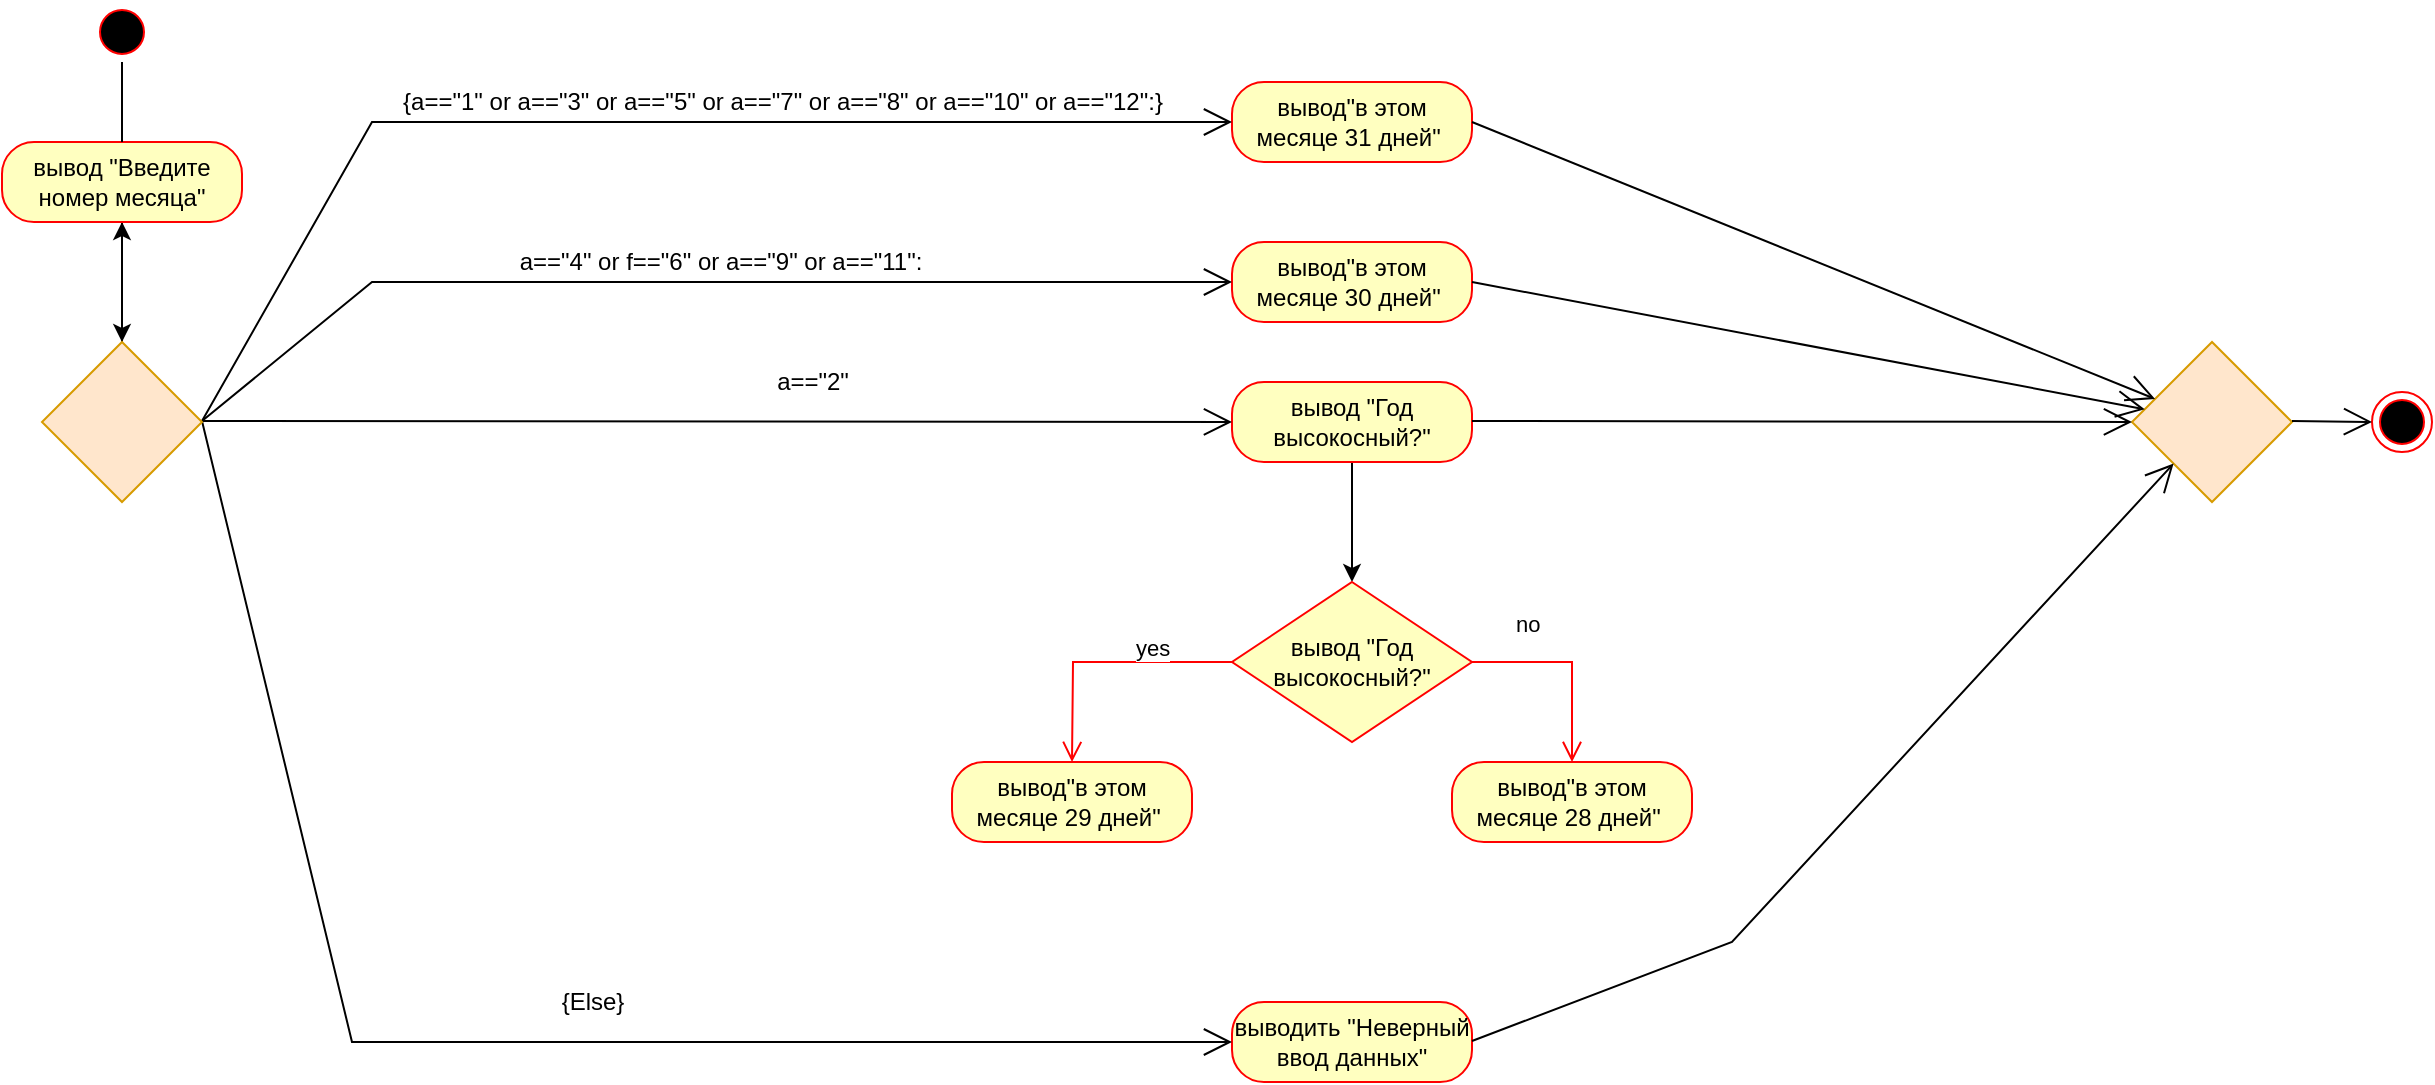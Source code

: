 <mxfile version="17.2.4" type="github">
  <diagram id="5hLnHkk5vMWvdQtuoabF" name="Page-1">
    <mxGraphModel dx="848" dy="1611" grid="1" gridSize="10" guides="1" tooltips="1" connect="1" arrows="1" fold="1" page="1" pageScale="1" pageWidth="827" pageHeight="1169" math="0" shadow="0">
      <root>
        <mxCell id="0" />
        <mxCell id="1" parent="0" />
        <mxCell id="d_RVJid0owqQk2fxjYEc-4" value="" style="edgeStyle=orthogonalEdgeStyle;rounded=0;orthogonalLoop=1;jettySize=auto;html=1;startArrow=none;" edge="1" parent="1" source="d_RVJid0owqQk2fxjYEc-45" target="d_RVJid0owqQk2fxjYEc-3">
          <mxGeometry relative="1" as="geometry" />
        </mxCell>
        <mxCell id="d_RVJid0owqQk2fxjYEc-1" value="" style="ellipse;html=1;shape=startState;fillColor=#000000;strokeColor=#ff0000;" vertex="1" parent="1">
          <mxGeometry x="100" y="-20" width="30" height="30" as="geometry" />
        </mxCell>
        <mxCell id="d_RVJid0owqQk2fxjYEc-46" value="" style="edgeStyle=orthogonalEdgeStyle;rounded=0;orthogonalLoop=1;jettySize=auto;html=1;startArrow=none;" edge="1" parent="1" source="d_RVJid0owqQk2fxjYEc-3" target="d_RVJid0owqQk2fxjYEc-45">
          <mxGeometry relative="1" as="geometry">
            <mxPoint x="115" y="220" as="sourcePoint" />
          </mxGeometry>
        </mxCell>
        <mxCell id="d_RVJid0owqQk2fxjYEc-8" value="вывод&quot;в этом месяце 31 дней&quot;&amp;nbsp;" style="rounded=1;whiteSpace=wrap;html=1;arcSize=40;fontColor=#000000;fillColor=#ffffc0;strokeColor=#ff0000;" vertex="1" parent="1">
          <mxGeometry x="670" y="20" width="120" height="40" as="geometry" />
        </mxCell>
        <mxCell id="d_RVJid0owqQk2fxjYEc-12" value="вывод&quot;в этом месяце 30 дней&quot;&amp;nbsp;" style="rounded=1;whiteSpace=wrap;html=1;arcSize=40;fontColor=#000000;fillColor=#ffffc0;strokeColor=#ff0000;" vertex="1" parent="1">
          <mxGeometry x="670" y="100" width="120" height="40" as="geometry" />
        </mxCell>
        <mxCell id="d_RVJid0owqQk2fxjYEc-25" value="" style="edgeStyle=orthogonalEdgeStyle;rounded=0;orthogonalLoop=1;jettySize=auto;html=1;" edge="1" parent="1" source="d_RVJid0owqQk2fxjYEc-13" target="d_RVJid0owqQk2fxjYEc-26">
          <mxGeometry relative="1" as="geometry">
            <mxPoint x="690" y="270" as="targetPoint" />
          </mxGeometry>
        </mxCell>
        <mxCell id="d_RVJid0owqQk2fxjYEc-13" value="вывод &quot;Год высокосный?&quot;" style="rounded=1;whiteSpace=wrap;html=1;arcSize=40;fontColor=#000000;fillColor=#ffffc0;strokeColor=#ff0000;" vertex="1" parent="1">
          <mxGeometry x="670" y="170" width="120" height="40" as="geometry" />
        </mxCell>
        <mxCell id="d_RVJid0owqQk2fxjYEc-14" value="выводить &quot;Неверный ввод данных&quot;" style="rounded=1;whiteSpace=wrap;html=1;arcSize=40;fontColor=#000000;fillColor=#ffffc0;strokeColor=#ff0000;" vertex="1" parent="1">
          <mxGeometry x="670" y="480" width="120" height="40" as="geometry" />
        </mxCell>
        <mxCell id="d_RVJid0owqQk2fxjYEc-15" value="вывод&quot;в этом месяце 28 дней&quot;&amp;nbsp;" style="rounded=1;whiteSpace=wrap;html=1;arcSize=40;fontColor=#000000;fillColor=#ffffc0;strokeColor=#ff0000;" vertex="1" parent="1">
          <mxGeometry x="780" y="360" width="120" height="40" as="geometry" />
        </mxCell>
        <mxCell id="d_RVJid0owqQk2fxjYEc-16" value="" style="endArrow=open;endFill=1;endSize=12;html=1;rounded=0;entryX=0;entryY=0.5;entryDx=0;entryDy=0;" edge="1" parent="1" target="d_RVJid0owqQk2fxjYEc-8">
          <mxGeometry width="160" relative="1" as="geometry">
            <mxPoint x="155" y="189.5" as="sourcePoint" />
            <mxPoint x="315" y="189.5" as="targetPoint" />
            <Array as="points">
              <mxPoint x="240" y="40" />
            </Array>
          </mxGeometry>
        </mxCell>
        <mxCell id="d_RVJid0owqQk2fxjYEc-17" value="" style="endArrow=open;endFill=1;endSize=12;html=1;rounded=0;entryX=0;entryY=0.5;entryDx=0;entryDy=0;" edge="1" parent="1" target="d_RVJid0owqQk2fxjYEc-12">
          <mxGeometry width="160" relative="1" as="geometry">
            <mxPoint x="155" y="189.5" as="sourcePoint" />
            <mxPoint x="315" y="189.5" as="targetPoint" />
            <Array as="points">
              <mxPoint x="240" y="120" />
            </Array>
          </mxGeometry>
        </mxCell>
        <mxCell id="d_RVJid0owqQk2fxjYEc-18" value="" style="endArrow=open;endFill=1;endSize=12;html=1;rounded=0;entryX=0;entryY=0.5;entryDx=0;entryDy=0;" edge="1" parent="1" target="d_RVJid0owqQk2fxjYEc-13">
          <mxGeometry width="160" relative="1" as="geometry">
            <mxPoint x="155" y="189.5" as="sourcePoint" />
            <mxPoint x="315" y="189.5" as="targetPoint" />
          </mxGeometry>
        </mxCell>
        <mxCell id="d_RVJid0owqQk2fxjYEc-19" value="" style="endArrow=open;endFill=1;endSize=12;html=1;rounded=0;entryX=0;entryY=0.5;entryDx=0;entryDy=0;" edge="1" parent="1" target="d_RVJid0owqQk2fxjYEc-14">
          <mxGeometry width="160" relative="1" as="geometry">
            <mxPoint x="155" y="189.5" as="sourcePoint" />
            <mxPoint x="315" y="189.5" as="targetPoint" />
            <Array as="points">
              <mxPoint x="230" y="500" />
            </Array>
          </mxGeometry>
        </mxCell>
        <mxCell id="d_RVJid0owqQk2fxjYEc-21" value="{a==&quot;1&quot; or a==&quot;3&quot; or a==&quot;5&quot; or a==&quot;7&quot; or a==&quot;8&quot; or a==&quot;10&quot; or a==&quot;12&quot;:}" style="text;html=1;align=center;verticalAlign=middle;resizable=0;points=[];autosize=1;strokeColor=none;fillColor=none;" vertex="1" parent="1">
          <mxGeometry x="245" y="20" width="400" height="20" as="geometry" />
        </mxCell>
        <mxCell id="d_RVJid0owqQk2fxjYEc-22" value="а==&quot;4&quot; or f==&quot;6&quot; or a==&quot;9&quot; or a==&quot;11&quot;:" style="text;html=1;align=center;verticalAlign=middle;resizable=0;points=[];autosize=1;strokeColor=none;fillColor=none;" vertex="1" parent="1">
          <mxGeometry x="304" y="100" width="220" height="20" as="geometry" />
        </mxCell>
        <mxCell id="d_RVJid0owqQk2fxjYEc-23" value="a==&quot;2&quot;" style="text;html=1;align=center;verticalAlign=middle;resizable=0;points=[];autosize=1;strokeColor=none;fillColor=none;" vertex="1" parent="1">
          <mxGeometry x="435" y="160" width="50" height="20" as="geometry" />
        </mxCell>
        <mxCell id="d_RVJid0owqQk2fxjYEc-26" value="вывод &quot;Год высокосный?&quot;" style="rhombus;whiteSpace=wrap;html=1;fillColor=#ffffc0;strokeColor=#ff0000;" vertex="1" parent="1">
          <mxGeometry x="670" y="270" width="120" height="80" as="geometry" />
        </mxCell>
        <mxCell id="d_RVJid0owqQk2fxjYEc-27" value="no" style="edgeStyle=orthogonalEdgeStyle;html=1;align=left;verticalAlign=bottom;endArrow=open;endSize=8;strokeColor=#ff0000;rounded=0;exitX=1;exitY=0.5;exitDx=0;exitDy=0;" edge="1" source="d_RVJid0owqQk2fxjYEc-26" parent="1">
          <mxGeometry x="-0.6" y="10" relative="1" as="geometry">
            <mxPoint x="840" y="360" as="targetPoint" />
            <mxPoint x="730" y="289" as="sourcePoint" />
            <Array as="points">
              <mxPoint x="840" y="310" />
              <mxPoint x="840" y="360" />
            </Array>
            <mxPoint as="offset" />
          </mxGeometry>
        </mxCell>
        <mxCell id="d_RVJid0owqQk2fxjYEc-28" value="yes" style="edgeStyle=orthogonalEdgeStyle;html=1;align=left;verticalAlign=top;endArrow=open;endSize=8;strokeColor=#ff0000;rounded=0;" edge="1" source="d_RVJid0owqQk2fxjYEc-26" parent="1">
          <mxGeometry x="-0.231" y="-20" relative="1" as="geometry">
            <mxPoint x="590" y="360" as="targetPoint" />
            <mxPoint as="offset" />
          </mxGeometry>
        </mxCell>
        <mxCell id="d_RVJid0owqQk2fxjYEc-35" value="вывод&quot;в этом месяце 29 дней&quot;&amp;nbsp;" style="rounded=1;whiteSpace=wrap;html=1;arcSize=40;fontColor=#000000;fillColor=#ffffc0;strokeColor=#ff0000;" vertex="1" parent="1">
          <mxGeometry x="530" y="360" width="120" height="40" as="geometry" />
        </mxCell>
        <mxCell id="d_RVJid0owqQk2fxjYEc-36" value="{Else}" style="text;html=1;align=center;verticalAlign=middle;resizable=0;points=[];autosize=1;strokeColor=none;fillColor=none;" vertex="1" parent="1">
          <mxGeometry x="325" y="470" width="50" height="20" as="geometry" />
        </mxCell>
        <mxCell id="d_RVJid0owqQk2fxjYEc-38" value="" style="rhombus;whiteSpace=wrap;html=1;fillColor=#ffe6cc;strokeColor=#d79b00;direction=south;" vertex="1" parent="1">
          <mxGeometry x="1120" y="150" width="80" height="80" as="geometry" />
        </mxCell>
        <mxCell id="d_RVJid0owqQk2fxjYEc-39" value="" style="endArrow=open;endFill=1;endSize=12;html=1;rounded=0;" edge="1" parent="1" target="d_RVJid0owqQk2fxjYEc-38">
          <mxGeometry width="160" relative="1" as="geometry">
            <mxPoint x="790" y="499.5" as="sourcePoint" />
            <mxPoint x="950" y="499.5" as="targetPoint" />
            <Array as="points">
              <mxPoint x="920" y="450" />
            </Array>
          </mxGeometry>
        </mxCell>
        <mxCell id="d_RVJid0owqQk2fxjYEc-40" value="" style="endArrow=open;endFill=1;endSize=12;html=1;rounded=0;entryX=0.5;entryY=1;entryDx=0;entryDy=0;" edge="1" parent="1" target="d_RVJid0owqQk2fxjYEc-38">
          <mxGeometry width="160" relative="1" as="geometry">
            <mxPoint x="790" y="189.5" as="sourcePoint" />
            <mxPoint x="950" y="189.5" as="targetPoint" />
          </mxGeometry>
        </mxCell>
        <mxCell id="d_RVJid0owqQk2fxjYEc-41" value="" style="endArrow=open;endFill=1;endSize=12;html=1;rounded=0;" edge="1" parent="1" target="d_RVJid0owqQk2fxjYEc-38">
          <mxGeometry width="160" relative="1" as="geometry">
            <mxPoint x="790" y="120" as="sourcePoint" />
            <mxPoint x="950" y="120" as="targetPoint" />
          </mxGeometry>
        </mxCell>
        <mxCell id="d_RVJid0owqQk2fxjYEc-42" value="" style="endArrow=open;endFill=1;endSize=12;html=1;rounded=0;" edge="1" parent="1" target="d_RVJid0owqQk2fxjYEc-38">
          <mxGeometry width="160" relative="1" as="geometry">
            <mxPoint x="790" y="40" as="sourcePoint" />
            <mxPoint x="950" y="40" as="targetPoint" />
          </mxGeometry>
        </mxCell>
        <mxCell id="d_RVJid0owqQk2fxjYEc-43" value="" style="ellipse;html=1;shape=endState;fillColor=#000000;strokeColor=#ff0000;" vertex="1" parent="1">
          <mxGeometry x="1240" y="175" width="30" height="30" as="geometry" />
        </mxCell>
        <mxCell id="d_RVJid0owqQk2fxjYEc-44" value="" style="endArrow=open;endFill=1;endSize=12;html=1;rounded=0;" edge="1" parent="1">
          <mxGeometry width="160" relative="1" as="geometry">
            <mxPoint x="1200" y="189.5" as="sourcePoint" />
            <mxPoint x="1240" y="190" as="targetPoint" />
          </mxGeometry>
        </mxCell>
        <mxCell id="d_RVJid0owqQk2fxjYEc-45" value="вывод &quot;Введите номер месяца&quot;" style="rounded=1;whiteSpace=wrap;html=1;arcSize=40;fontColor=#000000;fillColor=#ffffc0;strokeColor=#ff0000;" vertex="1" parent="1">
          <mxGeometry x="55" y="50" width="120" height="40" as="geometry" />
        </mxCell>
        <mxCell id="d_RVJid0owqQk2fxjYEc-47" value="" style="edgeStyle=orthogonalEdgeStyle;rounded=0;orthogonalLoop=1;jettySize=auto;html=1;endArrow=none;" edge="1" parent="1" source="d_RVJid0owqQk2fxjYEc-1" target="d_RVJid0owqQk2fxjYEc-45">
          <mxGeometry relative="1" as="geometry">
            <mxPoint x="115" y="70" as="sourcePoint" />
            <mxPoint x="115" y="340" as="targetPoint" />
          </mxGeometry>
        </mxCell>
        <mxCell id="d_RVJid0owqQk2fxjYEc-3" value="" style="rhombus;whiteSpace=wrap;html=1;fillColor=#ffe6cc;strokeColor=#d79b00;direction=south;" vertex="1" parent="1">
          <mxGeometry x="75" y="150" width="80" height="80" as="geometry" />
        </mxCell>
      </root>
    </mxGraphModel>
  </diagram>
</mxfile>

